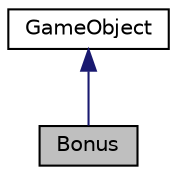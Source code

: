 digraph "Bonus"
{
 // LATEX_PDF_SIZE
  edge [fontname="Helvetica",fontsize="10",labelfontname="Helvetica",labelfontsize="10"];
  node [fontname="Helvetica",fontsize="10",shape=record];
  Node1 [label="Bonus",height=0.2,width=0.4,color="black", fillcolor="grey75", style="filled", fontcolor="black",tooltip="Class which defines a behaviour for bonuses. Bonus can be randomly spawned after the wall explosion...."];
  Node2 -> Node1 [dir="back",color="midnightblue",fontsize="10",style="solid",fontname="Helvetica"];
  Node2 [label="GameObject",height=0.2,width=0.4,color="black", fillcolor="white", style="filled",URL="$classGameObject.html",tooltip="Base class for all entities in the game."];
}
